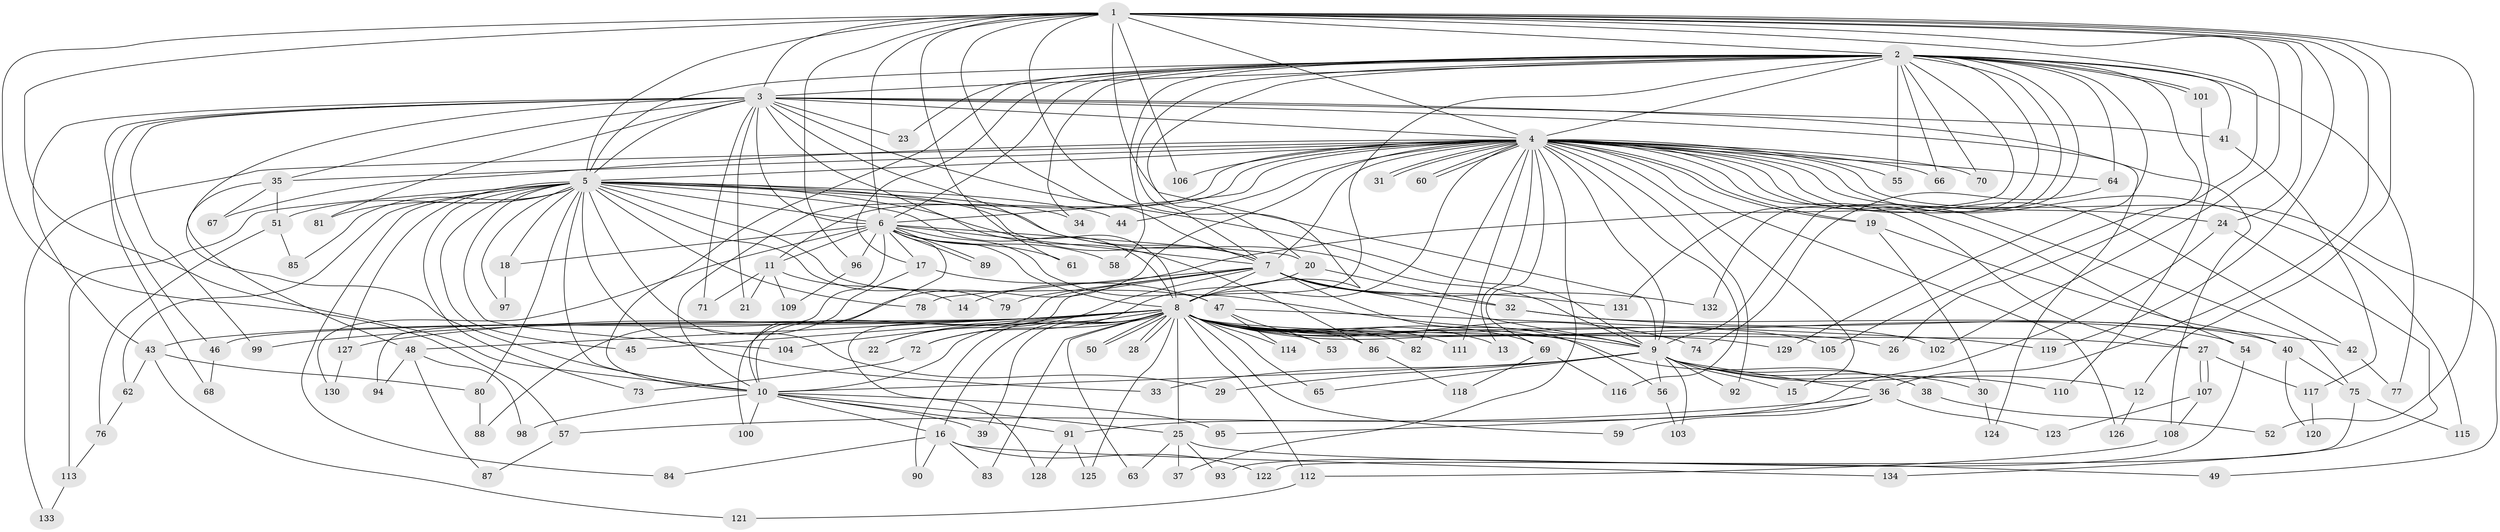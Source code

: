 // coarse degree distribution, {16: 0.018018018018018018, 24: 0.009009009009009009, 37: 0.009009009009009009, 39: 0.009009009009009009, 21: 0.009009009009009009, 47: 0.009009009009009009, 22: 0.009009009009009009, 6: 0.02702702702702703, 3: 0.16216216216216217, 2: 0.6126126126126126, 7: 0.009009009009009009, 4: 0.08108108108108109, 5: 0.018018018018018018, 8: 0.009009009009009009, 1: 0.009009009009009009}
// Generated by graph-tools (version 1.1) at 2025/23/03/03/25 07:23:39]
// undirected, 134 vertices, 293 edges
graph export_dot {
graph [start="1"]
  node [color=gray90,style=filled];
  1;
  2;
  3;
  4;
  5;
  6;
  7;
  8;
  9;
  10;
  11;
  12;
  13;
  14;
  15;
  16;
  17;
  18;
  19;
  20;
  21;
  22;
  23;
  24;
  25;
  26;
  27;
  28;
  29;
  30;
  31;
  32;
  33;
  34;
  35;
  36;
  37;
  38;
  39;
  40;
  41;
  42;
  43;
  44;
  45;
  46;
  47;
  48;
  49;
  50;
  51;
  52;
  53;
  54;
  55;
  56;
  57;
  58;
  59;
  60;
  61;
  62;
  63;
  64;
  65;
  66;
  67;
  68;
  69;
  70;
  71;
  72;
  73;
  74;
  75;
  76;
  77;
  78;
  79;
  80;
  81;
  82;
  83;
  84;
  85;
  86;
  87;
  88;
  89;
  90;
  91;
  92;
  93;
  94;
  95;
  96;
  97;
  98;
  99;
  100;
  101;
  102;
  103;
  104;
  105;
  106;
  107;
  108;
  109;
  110;
  111;
  112;
  113;
  114;
  115;
  116;
  117;
  118;
  119;
  120;
  121;
  122;
  123;
  124;
  125;
  126;
  127;
  128;
  129;
  130;
  131;
  132;
  133;
  134;
  1 -- 2;
  1 -- 3;
  1 -- 4;
  1 -- 5;
  1 -- 6;
  1 -- 7;
  1 -- 8;
  1 -- 9;
  1 -- 10;
  1 -- 12;
  1 -- 24;
  1 -- 26;
  1 -- 36;
  1 -- 52;
  1 -- 57;
  1 -- 61;
  1 -- 96;
  1 -- 102;
  1 -- 106;
  1 -- 119;
  2 -- 3;
  2 -- 4;
  2 -- 5;
  2 -- 6;
  2 -- 7;
  2 -- 8;
  2 -- 9;
  2 -- 10;
  2 -- 14;
  2 -- 17;
  2 -- 20;
  2 -- 23;
  2 -- 34;
  2 -- 41;
  2 -- 55;
  2 -- 58;
  2 -- 64;
  2 -- 66;
  2 -- 70;
  2 -- 77;
  2 -- 101;
  2 -- 101;
  2 -- 105;
  2 -- 129;
  2 -- 131;
  2 -- 132;
  3 -- 4;
  3 -- 5;
  3 -- 6;
  3 -- 7;
  3 -- 8;
  3 -- 9;
  3 -- 10;
  3 -- 21;
  3 -- 23;
  3 -- 35;
  3 -- 41;
  3 -- 43;
  3 -- 46;
  3 -- 68;
  3 -- 71;
  3 -- 81;
  3 -- 99;
  3 -- 108;
  3 -- 124;
  4 -- 5;
  4 -- 6;
  4 -- 7;
  4 -- 8;
  4 -- 9;
  4 -- 10;
  4 -- 11;
  4 -- 13;
  4 -- 15;
  4 -- 19;
  4 -- 19;
  4 -- 24;
  4 -- 27;
  4 -- 31;
  4 -- 31;
  4 -- 35;
  4 -- 37;
  4 -- 42;
  4 -- 44;
  4 -- 49;
  4 -- 54;
  4 -- 55;
  4 -- 60;
  4 -- 60;
  4 -- 64;
  4 -- 66;
  4 -- 67;
  4 -- 69;
  4 -- 70;
  4 -- 75;
  4 -- 82;
  4 -- 92;
  4 -- 100;
  4 -- 106;
  4 -- 111;
  4 -- 115;
  4 -- 116;
  4 -- 126;
  4 -- 133;
  5 -- 6;
  5 -- 7;
  5 -- 8;
  5 -- 9;
  5 -- 10;
  5 -- 18;
  5 -- 29;
  5 -- 33;
  5 -- 34;
  5 -- 44;
  5 -- 45;
  5 -- 47;
  5 -- 51;
  5 -- 62;
  5 -- 73;
  5 -- 78;
  5 -- 79;
  5 -- 80;
  5 -- 81;
  5 -- 84;
  5 -- 85;
  5 -- 86;
  5 -- 97;
  5 -- 104;
  5 -- 113;
  5 -- 127;
  6 -- 7;
  6 -- 8;
  6 -- 9;
  6 -- 10;
  6 -- 11;
  6 -- 17;
  6 -- 18;
  6 -- 20;
  6 -- 58;
  6 -- 61;
  6 -- 89;
  6 -- 89;
  6 -- 94;
  6 -- 96;
  6 -- 130;
  7 -- 8;
  7 -- 9;
  7 -- 10;
  7 -- 22;
  7 -- 32;
  7 -- 56;
  7 -- 78;
  7 -- 79;
  7 -- 128;
  7 -- 131;
  7 -- 132;
  8 -- 9;
  8 -- 10;
  8 -- 13;
  8 -- 16;
  8 -- 22;
  8 -- 25;
  8 -- 26;
  8 -- 27;
  8 -- 28;
  8 -- 28;
  8 -- 38;
  8 -- 39;
  8 -- 43;
  8 -- 45;
  8 -- 46;
  8 -- 48;
  8 -- 50;
  8 -- 50;
  8 -- 53;
  8 -- 54;
  8 -- 59;
  8 -- 63;
  8 -- 65;
  8 -- 69;
  8 -- 72;
  8 -- 74;
  8 -- 82;
  8 -- 83;
  8 -- 86;
  8 -- 90;
  8 -- 99;
  8 -- 102;
  8 -- 104;
  8 -- 105;
  8 -- 111;
  8 -- 112;
  8 -- 114;
  8 -- 125;
  8 -- 127;
  8 -- 129;
  9 -- 10;
  9 -- 12;
  9 -- 15;
  9 -- 29;
  9 -- 30;
  9 -- 33;
  9 -- 36;
  9 -- 38;
  9 -- 56;
  9 -- 65;
  9 -- 92;
  9 -- 103;
  9 -- 110;
  10 -- 16;
  10 -- 25;
  10 -- 39;
  10 -- 91;
  10 -- 95;
  10 -- 98;
  10 -- 100;
  11 -- 14;
  11 -- 21;
  11 -- 71;
  11 -- 109;
  12 -- 126;
  16 -- 83;
  16 -- 84;
  16 -- 90;
  16 -- 122;
  16 -- 134;
  17 -- 47;
  17 -- 88;
  18 -- 97;
  19 -- 30;
  19 -- 40;
  20 -- 32;
  20 -- 72;
  24 -- 91;
  24 -- 134;
  25 -- 37;
  25 -- 49;
  25 -- 63;
  25 -- 93;
  27 -- 107;
  27 -- 107;
  27 -- 117;
  30 -- 124;
  32 -- 40;
  32 -- 42;
  35 -- 48;
  35 -- 51;
  35 -- 67;
  36 -- 57;
  36 -- 59;
  36 -- 95;
  36 -- 123;
  38 -- 52;
  40 -- 75;
  40 -- 120;
  41 -- 117;
  42 -- 77;
  43 -- 62;
  43 -- 80;
  43 -- 121;
  46 -- 68;
  47 -- 53;
  47 -- 114;
  47 -- 119;
  48 -- 87;
  48 -- 94;
  48 -- 98;
  51 -- 76;
  51 -- 85;
  54 -- 93;
  56 -- 103;
  57 -- 87;
  62 -- 76;
  64 -- 74;
  69 -- 116;
  69 -- 118;
  72 -- 73;
  75 -- 115;
  75 -- 122;
  76 -- 113;
  80 -- 88;
  86 -- 118;
  91 -- 125;
  91 -- 128;
  96 -- 109;
  101 -- 110;
  107 -- 108;
  107 -- 123;
  108 -- 112;
  112 -- 121;
  113 -- 133;
  117 -- 120;
  127 -- 130;
}
